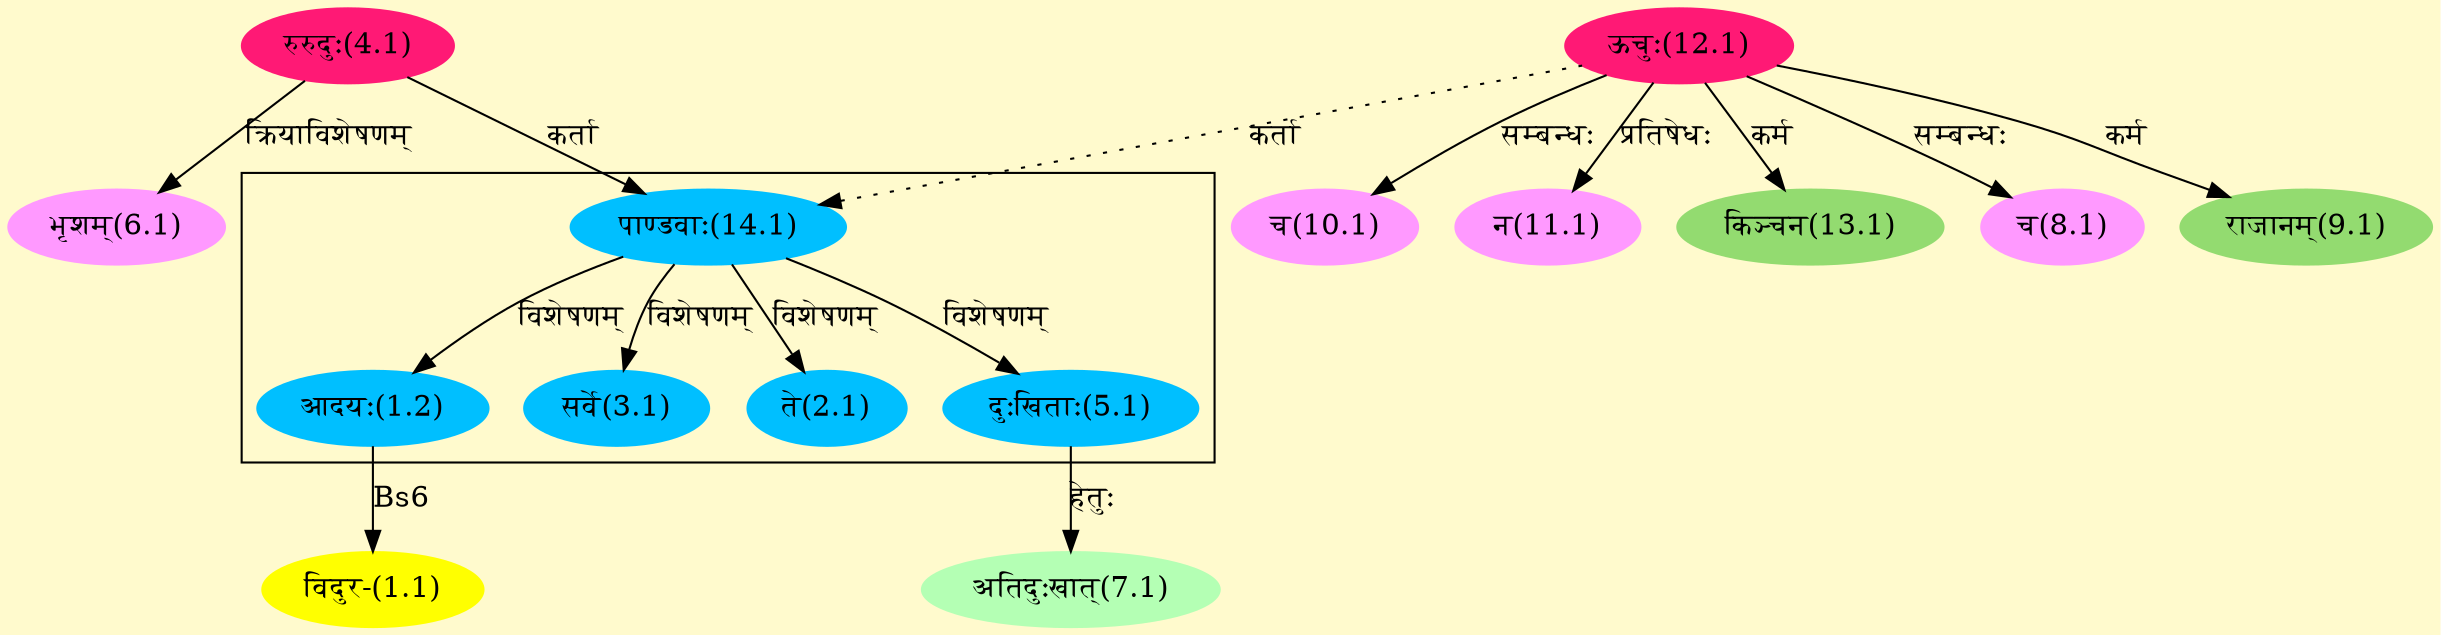 digraph G{
rankdir=BT;
 compound=true;
 bgcolor="lemonchiffon1";

subgraph cluster_1{
Node1_2 [style=filled, color="#00BFFF" label = "आदयः(1.2)"]
Node14_1 [style=filled, color="#00BFFF" label = "पाण्डवाः(14.1)"]
Node2_1 [style=filled, color="#00BFFF" label = "ते(2.1)"]
Node3_1 [style=filled, color="#00BFFF" label = "सर्वे(3.1)"]
Node5_1 [style=filled, color="#00BFFF" label = "दुःखिताः(5.1)"]

}
Node1_1 [style=filled, color="#FFFF00" label = "विदुर-(1.1)"]
Node1_2 [style=filled, color="#00BFFF" label = "आदयः(1.2)"]
Node4_1 [style=filled, color="#FF1975" label = "रुरुदुः(4.1)"]
Node14_1 [style=filled, color="#00BFFF" label = "पाण्डवाः(14.1)"]
Node [style=filled, color="" label = "()"]
Node6_1 [style=filled, color="#FF99FF" label = "भृशम्(6.1)"]
Node7_1 [style=filled, color="#B4FFB4" label = "अतिदुःखात्(7.1)"]
Node5_1 [style=filled, color="#00BFFF" label = "दुःखिताः(5.1)"]
Node8_1 [style=filled, color="#FF99FF" label = "च(8.1)"]
Node12_1 [style=filled, color="#FF1975" label = "ऊचुः(12.1)"]
Node9_1 [style=filled, color="#93DB70" label = "राजानम्(9.1)"]
Node10_1 [style=filled, color="#FF99FF" label = "च(10.1)"]
Node11_1 [style=filled, color="#FF99FF" label = "न(11.1)"]
Node13_1 [style=filled, color="#93DB70" label = "किञ्चन(13.1)"]
/* Start of Relations section */

Node1_1 -> Node1_2 [  label="Bs6"  dir="back" ]
Node1_2 -> Node14_1 [  label="विशेषणम्"  dir="back" ]
Node2_1 -> Node14_1 [  label="विशेषणम्"  dir="back" ]
Node3_1 -> Node14_1 [  label="विशेषणम्"  dir="back" ]
Node5_1 -> Node14_1 [  label="विशेषणम्"  dir="back" ]
Node6_1 -> Node4_1 [  label="क्रियाविशेषणम्"  dir="back" ]
Node7_1 -> Node5_1 [  label="हेतुः"  dir="back" ]
Node8_1 -> Node12_1 [  label="सम्बन्धः"  dir="back" ]
Node9_1 -> Node12_1 [  label="कर्म"  dir="back" ]
Node10_1 -> Node12_1 [  label="सम्बन्धः"  dir="back" ]
Node11_1 -> Node12_1 [  label="प्रतिषेधः"  dir="back" ]
Node13_1 -> Node12_1 [  label="कर्म"  dir="back" ]
Node14_1 -> Node4_1 [  label="कर्ता"  dir="back" ]
Node14_1 -> Node12_1 [ style=dotted label="कर्ता"  dir="back" ]
}
